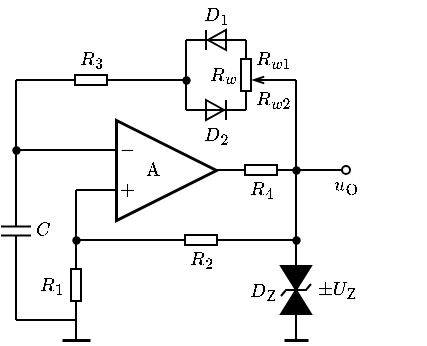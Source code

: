 <mxfile version="20.7.4" type="device"><diagram id="BXZum2WREPEbVefBd4kd" name="第 1 页"><mxGraphModel dx="369" dy="211" grid="1" gridSize="5" guides="1" tooltips="1" connect="1" arrows="1" fold="1" page="1" pageScale="1" pageWidth="827" pageHeight="1169" math="1" shadow="0"><root><mxCell id="0"/><mxCell id="1" parent="0"/><mxCell id="wk5vAMPGY5m9IKHRaPx8-1" value="\(\text{A}\) 　&amp;nbsp;" style="triangle;whiteSpace=wrap;html=1;strokeWidth=1.5;connectable=0;allowArrows=0;fontSize=8;" parent="1" vertex="1"><mxGeometry x="155" y="160" width="50" height="50" as="geometry"/></mxCell><mxCell id="wk5vAMPGY5m9IKHRaPx8-3" value="" style="endArrow=none;html=1;rounded=0;" parent="1" edge="1"><mxGeometry width="50" height="50" relative="1" as="geometry"><mxPoint x="135" y="195" as="sourcePoint"/><mxPoint x="155" y="195" as="targetPoint"/></mxGeometry></mxCell><mxCell id="wk5vAMPGY5m9IKHRaPx8-4" value="$$-$$" style="text;html=1;resizable=1;autosize=1;align=center;verticalAlign=middle;points=[];fillColor=none;strokeColor=none;rounded=0;movable=1;rotatable=1;deletable=1;editable=1;connectable=0;fontSize=8;" parent="1" vertex="1"><mxGeometry x="155" y="170" width="10" height="10" as="geometry"/></mxCell><mxCell id="wk5vAMPGY5m9IKHRaPx8-5" value="$$+$$" style="text;html=1;resizable=1;autosize=1;align=center;verticalAlign=middle;points=[];fillColor=none;strokeColor=none;rounded=0;movable=1;rotatable=1;deletable=1;editable=1;connectable=0;fontSize=8;" parent="1" vertex="1"><mxGeometry x="155" y="190" width="10" height="10" as="geometry"/></mxCell><mxCell id="wk5vAMPGY5m9IKHRaPx8-6" value="" style="endArrow=none;html=1;rounded=0;fontSize=8;entryX=1;entryY=0.5;entryDx=0;entryDy=0;entryPerimeter=0;" parent="1" target="q1QNxQZsb89WqCfUoyfc-3" edge="1"><mxGeometry width="50" height="50" relative="1" as="geometry"><mxPoint x="205" y="185" as="sourcePoint"/><mxPoint x="220" y="185" as="targetPoint"/></mxGeometry></mxCell><mxCell id="wk5vAMPGY5m9IKHRaPx8-21" value="" style="endArrow=none;html=1;rounded=0;strokeWidth=1;fontSize=8;startArrow=oval;startFill=0;endSize=4;startSize=4;entryX=0;entryY=0.5;entryDx=0;entryDy=0;entryPerimeter=0;" parent="1" target="q1QNxQZsb89WqCfUoyfc-3" edge="1"><mxGeometry width="50" height="50" relative="1" as="geometry"><mxPoint x="270" y="185" as="sourcePoint"/><mxPoint x="220" y="185" as="targetPoint"/></mxGeometry></mxCell><mxCell id="wk5vAMPGY5m9IKHRaPx8-23" value="$$u_\mathrm{O}$$" style="text;html=1;align=center;verticalAlign=middle;resizable=1;points=[];autosize=1;strokeColor=none;fillColor=none;fontSize=8;movable=1;rotatable=1;deletable=1;editable=1;connectable=1;" parent="1" vertex="1"><mxGeometry x="260" y="185" width="20" height="15" as="geometry"/></mxCell><mxCell id="q1QNxQZsb89WqCfUoyfc-1" value="" style="pointerEvents=1;fillColor=strokeColor;verticalLabelPosition=bottom;shadow=0;dashed=0;align=center;html=1;verticalAlign=top;shape=mxgraph.electrical.diodes.transorb_2;strokeWidth=1;fontSize=8;direction=south;" parent="1" vertex="1"><mxGeometry x="237.5" y="230" width="15" height="30" as="geometry"/></mxCell><mxCell id="q1QNxQZsb89WqCfUoyfc-2" value="" style="endArrow=none;html=1;rounded=0;fontSize=8;strokeWidth=1.5;" parent="1" edge="1"><mxGeometry width="50" height="50" relative="1" as="geometry"><mxPoint x="239" y="270" as="sourcePoint"/><mxPoint x="251" y="270" as="targetPoint"/></mxGeometry></mxCell><mxCell id="q1QNxQZsb89WqCfUoyfc-3" value="" style="pointerEvents=1;verticalLabelPosition=bottom;shadow=0;dashed=0;align=center;html=1;verticalAlign=top;shape=mxgraph.electrical.resistors.resistor_1;fontSize=10;direction=west;allowArrows=0;" parent="1" vertex="1"><mxGeometry x="215" y="182.5" width="25" height="5" as="geometry"/></mxCell><mxCell id="q1QNxQZsb89WqCfUoyfc-4" value="" style="endArrow=none;html=1;rounded=0;strokeWidth=1;fontSize=8;startSize=2;endSize=2;exitX=0;exitY=0.5;exitDx=0;exitDy=0;exitPerimeter=0;" parent="1" source="q1QNxQZsb89WqCfUoyfc-1" edge="1"><mxGeometry width="50" height="50" relative="1" as="geometry"><mxPoint x="210" y="245" as="sourcePoint"/><mxPoint x="245" y="185" as="targetPoint"/></mxGeometry></mxCell><mxCell id="q1QNxQZsb89WqCfUoyfc-5" value="" style="endArrow=none;html=1;rounded=0;strokeWidth=1;fontSize=8;startSize=2;endSize=2;entryX=1;entryY=0.5;entryDx=0;entryDy=0;entryPerimeter=0;" parent="1" target="q1QNxQZsb89WqCfUoyfc-1" edge="1"><mxGeometry width="50" height="50" relative="1" as="geometry"><mxPoint x="245" y="270" as="sourcePoint"/><mxPoint x="240" y="245" as="targetPoint"/></mxGeometry></mxCell><mxCell id="q1QNxQZsb89WqCfUoyfc-6" value="$$D_\mathrm{Z}$$" style="text;html=1;align=center;verticalAlign=middle;resizable=1;points=[];autosize=1;strokeColor=none;fillColor=none;fontSize=8;movable=1;rotatable=1;deletable=1;editable=1;connectable=1;" parent="1" vertex="1"><mxGeometry x="220" y="233" width="15" height="25" as="geometry"/></mxCell><mxCell id="q1QNxQZsb89WqCfUoyfc-7" value="$$\pm U_{\mathrm{Z}}$$" style="text;html=1;align=center;verticalAlign=middle;resizable=1;points=[];autosize=1;strokeColor=none;fillColor=none;fontSize=8;movable=1;rotatable=1;deletable=1;editable=1;connectable=1;" parent="1" vertex="1"><mxGeometry x="255" y="235" width="20" height="20" as="geometry"/></mxCell><mxCell id="q1QNxQZsb89WqCfUoyfc-8" value="$$R_4$$" style="text;html=1;align=center;verticalAlign=middle;resizable=1;points=[];autosize=1;strokeColor=none;fillColor=none;fontSize=8;movable=1;rotatable=1;deletable=1;editable=1;connectable=1;" parent="1" vertex="1"><mxGeometry x="220" y="190" width="15" height="10" as="geometry"/></mxCell><mxCell id="IlwL_jK5_GZHliMzk0Kd-4" value="$$R_1$$" style="text;html=1;align=center;verticalAlign=middle;resizable=1;points=[];autosize=1;strokeColor=none;fillColor=none;fontSize=8;movable=1;rotatable=1;deletable=1;editable=1;connectable=1;" parent="1" vertex="1"><mxGeometry x="115" y="235" width="15" height="15" as="geometry"/></mxCell><mxCell id="IlwL_jK5_GZHliMzk0Kd-6" value="" style="endArrow=none;html=1;rounded=0;strokeWidth=1;fontSize=8;startSize=2;endSize=2;exitX=0;exitY=0.5;exitDx=0;exitDy=0;exitPerimeter=0;" parent="1" source="81sI85hRpIEOfdLAa2PB-13" edge="1"><mxGeometry width="50" height="50" relative="1" as="geometry"><mxPoint x="125" y="150" as="sourcePoint"/><mxPoint x="245" y="220" as="targetPoint"/></mxGeometry></mxCell><mxCell id="81sI85hRpIEOfdLAa2PB-13" value="" style="pointerEvents=1;verticalLabelPosition=bottom;shadow=0;dashed=0;align=center;html=1;verticalAlign=top;shape=mxgraph.electrical.resistors.resistor_1;fontSize=10;direction=west;allowArrows=0;" parent="1" vertex="1"><mxGeometry x="185" y="217.5" width="25" height="5" as="geometry"/></mxCell><mxCell id="81sI85hRpIEOfdLAa2PB-14" value="$$R_2$$" style="text;html=1;align=center;verticalAlign=middle;resizable=1;points=[];autosize=1;strokeColor=none;fillColor=none;fontSize=8;movable=1;rotatable=1;deletable=1;editable=1;connectable=1;" parent="1" vertex="1"><mxGeometry x="190" y="225" width="15" height="10" as="geometry"/></mxCell><mxCell id="81sI85hRpIEOfdLAa2PB-15" value="" style="endArrow=none;html=1;rounded=0;fontSize=10;startSize=4;endSize=4;entryX=1;entryY=0.5;entryDx=0;entryDy=0;entryPerimeter=0;" parent="1" target="81sI85hRpIEOfdLAa2PB-16" edge="1"><mxGeometry width="50" height="50" relative="1" as="geometry"><mxPoint x="135" y="195" as="sourcePoint"/><mxPoint x="332" y="165.5" as="targetPoint"/></mxGeometry></mxCell><mxCell id="81sI85hRpIEOfdLAa2PB-16" value="" style="pointerEvents=1;verticalLabelPosition=bottom;shadow=0;dashed=0;align=center;html=1;verticalAlign=top;shape=mxgraph.electrical.resistors.resistor_1;fontSize=10;direction=north;allowArrows=0;" parent="1" vertex="1"><mxGeometry x="132.5" y="230" width="5" height="25" as="geometry"/></mxCell><mxCell id="81sI85hRpIEOfdLAa2PB-17" value="" style="endArrow=none;html=1;rounded=0;fontSize=10;startSize=4;endSize=4;exitX=0;exitY=0.5;exitDx=0;exitDy=0;exitPerimeter=0;" parent="1" source="81sI85hRpIEOfdLAa2PB-16" edge="1"><mxGeometry width="50" height="50" relative="1" as="geometry"><mxPoint x="224.5" y="175.5" as="sourcePoint"/><mxPoint x="135" y="270" as="targetPoint"/></mxGeometry></mxCell><mxCell id="81sI85hRpIEOfdLAa2PB-18" value="" style="endArrow=none;html=1;rounded=0;fontSize=8;strokeWidth=1.5;" parent="1" edge="1"><mxGeometry width="50" height="50" relative="1" as="geometry"><mxPoint x="128" y="270" as="sourcePoint"/><mxPoint x="142" y="270" as="targetPoint"/></mxGeometry></mxCell><mxCell id="81sI85hRpIEOfdLAa2PB-19" value="" style="endArrow=none;html=1;rounded=0;strokeWidth=1;fontSize=10;startSize=2;endSize=2;" parent="1" edge="1"><mxGeometry width="50" height="50" relative="1" as="geometry"><mxPoint x="135" y="220" as="sourcePoint"/><mxPoint x="185" y="220" as="targetPoint"/></mxGeometry></mxCell><mxCell id="81sI85hRpIEOfdLAa2PB-20" value="" style="shape=waypoint;sketch=0;fillStyle=solid;size=6;pointerEvents=1;points=[];fillColor=none;resizable=1;rotatable=1;perimeter=centerPerimeter;snapToPoint=1;strokeWidth=0.1;fontSize=10;movable=1;deletable=1;editable=1;connectable=1;" parent="1" vertex="1"><mxGeometry x="240" y="180" width="10" height="10" as="geometry"/></mxCell><mxCell id="81sI85hRpIEOfdLAa2PB-21" value="" style="shape=waypoint;sketch=0;fillStyle=solid;size=6;pointerEvents=1;points=[];fillColor=none;resizable=1;rotatable=1;perimeter=centerPerimeter;snapToPoint=1;strokeWidth=0.1;fontSize=10;movable=1;deletable=1;editable=1;connectable=1;" parent="1" vertex="1"><mxGeometry x="240" y="215" width="10" height="10" as="geometry"/></mxCell><mxCell id="81sI85hRpIEOfdLAa2PB-22" value="" style="shape=waypoint;sketch=0;fillStyle=solid;size=6;pointerEvents=1;points=[];fillColor=none;resizable=1;rotatable=1;perimeter=centerPerimeter;snapToPoint=1;strokeWidth=0.1;fontSize=10;movable=1;deletable=1;editable=1;connectable=1;" parent="1" vertex="1"><mxGeometry x="130" y="215" width="10" height="10" as="geometry"/></mxCell><mxCell id="5-MDWlZOm9X3HaH0MmcE-2" value="" style="endArrow=none;html=1;rounded=0;" edge="1" parent="1"><mxGeometry width="50" height="50" relative="1" as="geometry"><mxPoint x="245" y="185" as="sourcePoint"/><mxPoint x="245" y="140" as="targetPoint"/></mxGeometry></mxCell><mxCell id="5-MDWlZOm9X3HaH0MmcE-3" value="" style="pointerEvents=1;verticalLabelPosition=bottom;shadow=0;dashed=0;align=center;html=1;verticalAlign=top;shape=mxgraph.electrical.resistors.resistor_1;fontSize=10;direction=west;allowArrows=0;" vertex="1" parent="1"><mxGeometry x="130" y="137.5" width="25" height="5" as="geometry"/></mxCell><mxCell id="5-MDWlZOm9X3HaH0MmcE-4" value="$$R_3$$" style="text;html=1;align=center;verticalAlign=middle;resizable=1;points=[];autosize=1;strokeColor=none;fillColor=none;fontSize=8;movable=1;rotatable=1;deletable=1;editable=1;connectable=1;" vertex="1" parent="1"><mxGeometry x="135" y="125" width="15" height="10" as="geometry"/></mxCell><mxCell id="5-MDWlZOm9X3HaH0MmcE-5" value="" style="endArrow=none;html=1;rounded=0;endFill=0;startArrow=openThin;startFill=0;endSize=4;startSize=4;" edge="1" parent="1"><mxGeometry width="50" height="50" relative="1" as="geometry"><mxPoint x="223" y="140" as="sourcePoint"/><mxPoint x="245" y="140" as="targetPoint"/></mxGeometry></mxCell><mxCell id="5-MDWlZOm9X3HaH0MmcE-6" value="" style="endArrow=none;html=1;rounded=0;entryX=1;entryY=0.5;entryDx=0;entryDy=0;entryPerimeter=0;" edge="1" parent="1" target="5-MDWlZOm9X3HaH0MmcE-3"><mxGeometry width="50" height="50" relative="1" as="geometry"><mxPoint x="105" y="140" as="sourcePoint"/><mxPoint x="160" y="135" as="targetPoint"/></mxGeometry></mxCell><mxCell id="5-MDWlZOm9X3HaH0MmcE-7" value="" style="endArrow=none;html=1;rounded=0;" edge="1" parent="1"><mxGeometry width="50" height="50" relative="1" as="geometry"><mxPoint x="105" y="175" as="sourcePoint"/><mxPoint x="155" y="175" as="targetPoint"/></mxGeometry></mxCell><mxCell id="5-MDWlZOm9X3HaH0MmcE-8" value="" style="pointerEvents=1;verticalLabelPosition=bottom;shadow=0;dashed=0;align=center;html=1;verticalAlign=top;shape=mxgraph.electrical.capacitors.capacitor_1;direction=south;connectable=1;allowArrows=0;recursiveResize=1;" vertex="1" parent="1"><mxGeometry x="97.5" y="193" width="15" height="45" as="geometry"/></mxCell><mxCell id="5-MDWlZOm9X3HaH0MmcE-9" value="" style="endArrow=none;html=1;rounded=0;" edge="1" parent="1"><mxGeometry width="50" height="50" relative="1" as="geometry"><mxPoint x="105" y="260" as="sourcePoint"/><mxPoint x="135" y="260" as="targetPoint"/></mxGeometry></mxCell><mxCell id="5-MDWlZOm9X3HaH0MmcE-10" value="$$C$$" style="text;html=1;align=center;verticalAlign=middle;resizable=1;points=[];autosize=1;strokeColor=none;fillColor=none;fontSize=8;movable=1;rotatable=1;deletable=1;editable=1;connectable=1;" vertex="1" parent="1"><mxGeometry x="115" y="210" width="5" height="10" as="geometry"/></mxCell><mxCell id="5-MDWlZOm9X3HaH0MmcE-11" value="" style="endArrow=none;html=1;rounded=0;entryX=1;entryY=0.5;entryDx=0;entryDy=0;entryPerimeter=0;" edge="1" parent="1" target="5-MDWlZOm9X3HaH0MmcE-8"><mxGeometry width="50" height="50" relative="1" as="geometry"><mxPoint x="105" y="260" as="sourcePoint"/><mxPoint x="125" y="245" as="targetPoint"/></mxGeometry></mxCell><mxCell id="5-MDWlZOm9X3HaH0MmcE-12" value="" style="endArrow=none;html=1;rounded=0;exitX=0;exitY=0.5;exitDx=0;exitDy=0;exitPerimeter=0;" edge="1" parent="1" source="5-MDWlZOm9X3HaH0MmcE-8"><mxGeometry width="50" height="50" relative="1" as="geometry"><mxPoint x="100" y="175" as="sourcePoint"/><mxPoint x="105" y="140" as="targetPoint"/></mxGeometry></mxCell><mxCell id="5-MDWlZOm9X3HaH0MmcE-13" value="" style="shape=waypoint;sketch=0;fillStyle=solid;size=6;pointerEvents=1;points=[];fillColor=none;resizable=1;rotatable=1;perimeter=centerPerimeter;snapToPoint=1;strokeWidth=0.1;fontSize=10;movable=1;deletable=1;editable=1;connectable=1;" vertex="1" parent="1"><mxGeometry x="100" y="170" width="10" height="10" as="geometry"/></mxCell><mxCell id="5-MDWlZOm9X3HaH0MmcE-15" value="" style="triangle;whiteSpace=wrap;html=1;fontSize=8;strokeWidth=1;rotation=90;direction=south;allowArrows=0;connectable=0;" vertex="1" parent="1"><mxGeometry x="200.5" y="115.5" width="10" height="9" as="geometry"/></mxCell><mxCell id="5-MDWlZOm9X3HaH0MmcE-16" value="" style="endArrow=none;html=1;rounded=0;fontSize=8;startSize=4;endSize=4;strokeWidth=1;" edge="1" parent="1"><mxGeometry width="50" height="50" relative="1" as="geometry"><mxPoint x="200" y="125" as="sourcePoint"/><mxPoint x="200" y="115" as="targetPoint"/></mxGeometry></mxCell><mxCell id="5-MDWlZOm9X3HaH0MmcE-17" value="" style="triangle;whiteSpace=wrap;html=1;fontSize=8;strokeWidth=1;rotation=90;direction=north;allowArrows=0;connectable=0;" vertex="1" parent="1"><mxGeometry x="199.5" y="150.5" width="10" height="9" as="geometry"/></mxCell><mxCell id="5-MDWlZOm9X3HaH0MmcE-18" value="" style="endArrow=none;html=1;rounded=0;fontSize=8;startSize=4;endSize=4;strokeWidth=1;" edge="1" parent="1"><mxGeometry width="50" height="50" relative="1" as="geometry"><mxPoint x="210" y="160" as="sourcePoint"/><mxPoint x="210" y="150" as="targetPoint"/></mxGeometry></mxCell><mxCell id="5-MDWlZOm9X3HaH0MmcE-19" value="" style="endArrow=none;html=1;rounded=0;" edge="1" parent="1"><mxGeometry width="50" height="50" relative="1" as="geometry"><mxPoint x="190" y="120" as="sourcePoint"/><mxPoint x="220" y="120" as="targetPoint"/></mxGeometry></mxCell><mxCell id="5-MDWlZOm9X3HaH0MmcE-22" value="" style="pointerEvents=1;verticalLabelPosition=bottom;shadow=0;dashed=0;align=center;html=1;verticalAlign=top;shape=mxgraph.electrical.resistors.resistor_1;fontSize=10;direction=north;allowArrows=0;connectable=0;" vertex="1" parent="1"><mxGeometry x="217.5" y="125" width="5" height="25" as="geometry"/></mxCell><mxCell id="5-MDWlZOm9X3HaH0MmcE-23" value="" style="endArrow=none;html=1;rounded=0;exitX=1;exitY=0.5;exitDx=0;exitDy=0;exitPerimeter=0;" edge="1" parent="1" source="5-MDWlZOm9X3HaH0MmcE-22"><mxGeometry width="50" height="50" relative="1" as="geometry"><mxPoint x="220" y="155" as="sourcePoint"/><mxPoint x="220" y="120" as="targetPoint"/></mxGeometry></mxCell><mxCell id="5-MDWlZOm9X3HaH0MmcE-24" value="" style="endArrow=none;html=1;rounded=0;entryX=0;entryY=0.5;entryDx=0;entryDy=0;entryPerimeter=0;" edge="1" parent="1" target="5-MDWlZOm9X3HaH0MmcE-22"><mxGeometry width="50" height="50" relative="1" as="geometry"><mxPoint x="220" y="155" as="sourcePoint"/><mxPoint x="225" y="110" as="targetPoint"/></mxGeometry></mxCell><mxCell id="5-MDWlZOm9X3HaH0MmcE-25" value="" style="endArrow=none;html=1;rounded=0;" edge="1" parent="1"><mxGeometry width="50" height="50" relative="1" as="geometry"><mxPoint x="190" y="155" as="sourcePoint"/><mxPoint x="220" y="155" as="targetPoint"/></mxGeometry></mxCell><mxCell id="5-MDWlZOm9X3HaH0MmcE-26" value="" style="endArrow=none;html=1;rounded=0;" edge="1" parent="1"><mxGeometry width="50" height="50" relative="1" as="geometry"><mxPoint x="190" y="155" as="sourcePoint"/><mxPoint x="190" y="120" as="targetPoint"/></mxGeometry></mxCell><mxCell id="5-MDWlZOm9X3HaH0MmcE-27" value="" style="endArrow=none;html=1;rounded=0;" edge="1" parent="1"><mxGeometry width="50" height="50" relative="1" as="geometry"><mxPoint x="150" y="140" as="sourcePoint"/><mxPoint x="190" y="140" as="targetPoint"/></mxGeometry></mxCell><mxCell id="5-MDWlZOm9X3HaH0MmcE-28" value="$$D_1$$" style="text;html=1;align=center;verticalAlign=middle;resizable=1;points=[];autosize=1;strokeColor=none;fillColor=none;fontSize=8;movable=1;rotatable=1;deletable=1;editable=1;connectable=1;" vertex="1" parent="1"><mxGeometry x="195" y="100" width="20" height="15" as="geometry"/></mxCell><mxCell id="5-MDWlZOm9X3HaH0MmcE-29" value="$$D_2$$" style="text;html=1;align=center;verticalAlign=middle;resizable=1;points=[];autosize=1;strokeColor=none;fillColor=none;fontSize=8;movable=1;rotatable=1;deletable=1;editable=1;connectable=1;" vertex="1" parent="1"><mxGeometry x="195" y="160" width="20" height="15" as="geometry"/></mxCell><mxCell id="5-MDWlZOm9X3HaH0MmcE-30" value="$$R_w$$" style="text;html=1;align=center;verticalAlign=middle;resizable=1;points=[];autosize=1;strokeColor=none;fillColor=none;fontSize=8;movable=1;rotatable=1;deletable=1;editable=1;connectable=1;" vertex="1" parent="1"><mxGeometry x="200" y="130" width="15" height="15" as="geometry"/></mxCell><mxCell id="5-MDWlZOm9X3HaH0MmcE-31" value="$$R_{w1}$$" style="text;html=1;align=center;verticalAlign=middle;resizable=1;points=[];autosize=1;strokeColor=none;fillColor=none;fontSize=8;movable=1;rotatable=1;deletable=1;editable=1;connectable=1;" vertex="1" parent="1"><mxGeometry x="225" y="125" width="15" height="10" as="geometry"/></mxCell><mxCell id="5-MDWlZOm9X3HaH0MmcE-32" value="$$R_{w2}$$" style="text;html=1;align=center;verticalAlign=middle;resizable=1;points=[];autosize=1;strokeColor=none;fillColor=none;fontSize=8;movable=1;rotatable=1;deletable=1;editable=1;connectable=1;" vertex="1" parent="1"><mxGeometry x="225" y="140" width="15" height="20" as="geometry"/></mxCell><mxCell id="5-MDWlZOm9X3HaH0MmcE-33" value="" style="shape=waypoint;sketch=0;fillStyle=solid;size=6;pointerEvents=1;points=[];fillColor=none;resizable=1;rotatable=1;perimeter=centerPerimeter;snapToPoint=1;strokeWidth=0.1;fontSize=10;movable=1;deletable=1;editable=1;connectable=1;" vertex="1" parent="1"><mxGeometry x="185" y="135" width="10" height="10" as="geometry"/></mxCell></root></mxGraphModel></diagram></mxfile>